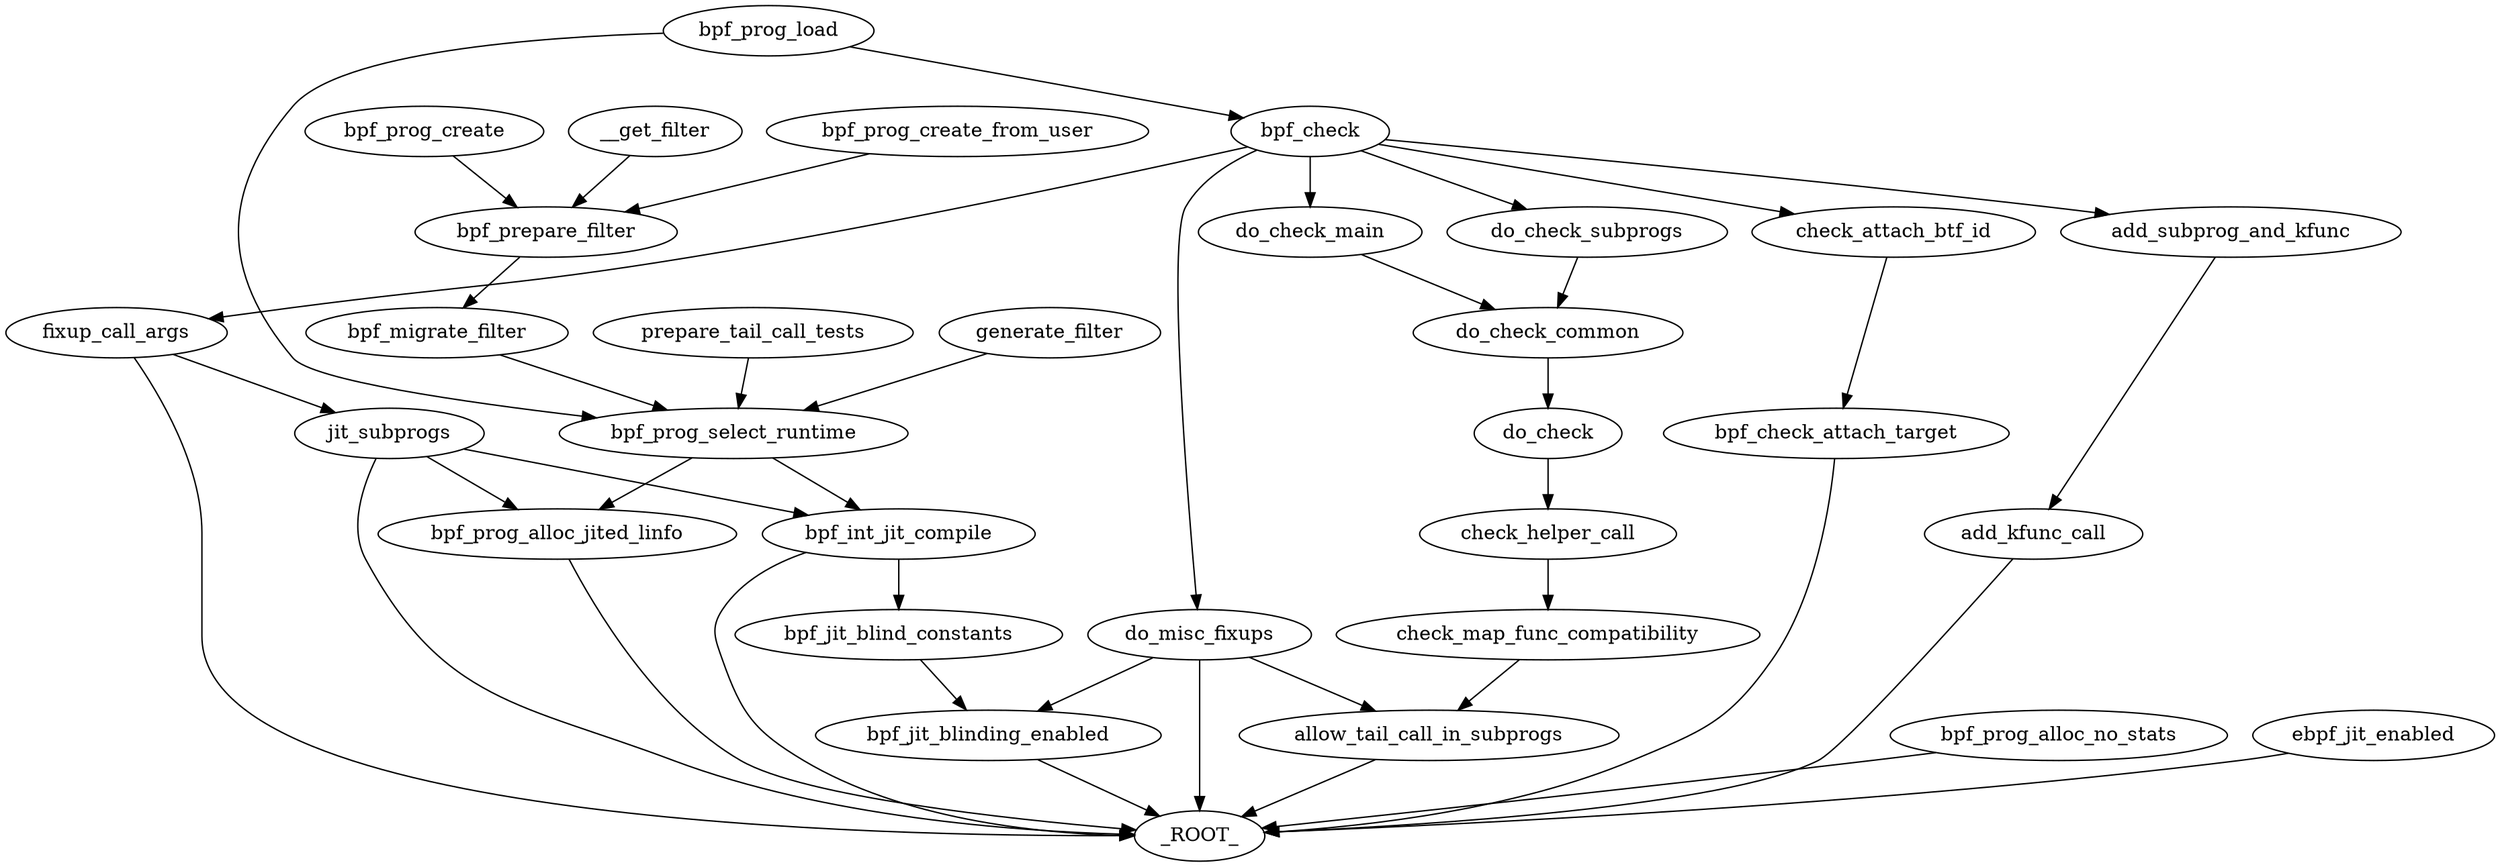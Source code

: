 digraph "/home/cendes/Documents/masters_thesis/ocloz/knob_graph_search/./partial_graph_bpf_jit_enable.dot" {
	 fixup_call_args -> _ROOT_
	 bpf_check -> fixup_call_args
	 do_misc_fixups -> _ROOT_
	 bpf_check -> do_misc_fixups
	 allow_tail_call_in_subprogs -> _ROOT_
	 do_misc_fixups -> allow_tail_call_in_subprogs
	 check_map_func_compatibility -> allow_tail_call_in_subprogs
	 bpf_check_attach_target -> _ROOT_
	 check_attach_btf_id -> bpf_check_attach_target
	 add_kfunc_call -> _ROOT_
	 add_subprog_and_kfunc -> add_kfunc_call
	 bpf_jit_blinding_enabled -> _ROOT_
	 do_misc_fixups -> bpf_jit_blinding_enabled
	 bpf_jit_blind_constants -> bpf_jit_blinding_enabled
	 jit_subprogs -> _ROOT_
	 fixup_call_args -> jit_subprogs
	 bpf_prog_alloc_jited_linfo -> _ROOT_
	 bpf_prog_select_runtime -> bpf_prog_alloc_jited_linfo
	 jit_subprogs -> bpf_prog_alloc_jited_linfo
	 bpf_prog_alloc_no_stats -> _ROOT_
	 ebpf_jit_enabled -> _ROOT_
	 bpf_int_jit_compile -> _ROOT_
	 bpf_prog_select_runtime -> bpf_int_jit_compile
	 jit_subprogs -> bpf_int_jit_compile
	 bpf_int_jit_compile -> bpf_jit_blind_constants
	 bpf_check -> add_subprog_and_kfunc
	 bpf_prog_load -> bpf_check
	 bpf_check -> check_attach_btf_id
	 check_helper_call -> check_map_func_compatibility
	 do_check -> check_helper_call
	 do_check_common -> do_check
	 do_check_main -> do_check_common
	 do_check_subprogs -> do_check_common
	 bpf_check -> do_check_subprogs
	 bpf_check -> do_check_main
	 bpf_migrate_filter -> bpf_prog_select_runtime
	 prepare_tail_call_tests -> bpf_prog_select_runtime
	 generate_filter -> bpf_prog_select_runtime
	 bpf_prog_load -> bpf_prog_select_runtime
	 bpf_prepare_filter -> bpf_migrate_filter
	 __get_filter -> bpf_prepare_filter
	 bpf_prog_create_from_user -> bpf_prepare_filter
	 bpf_prog_create -> bpf_prepare_filter
}
